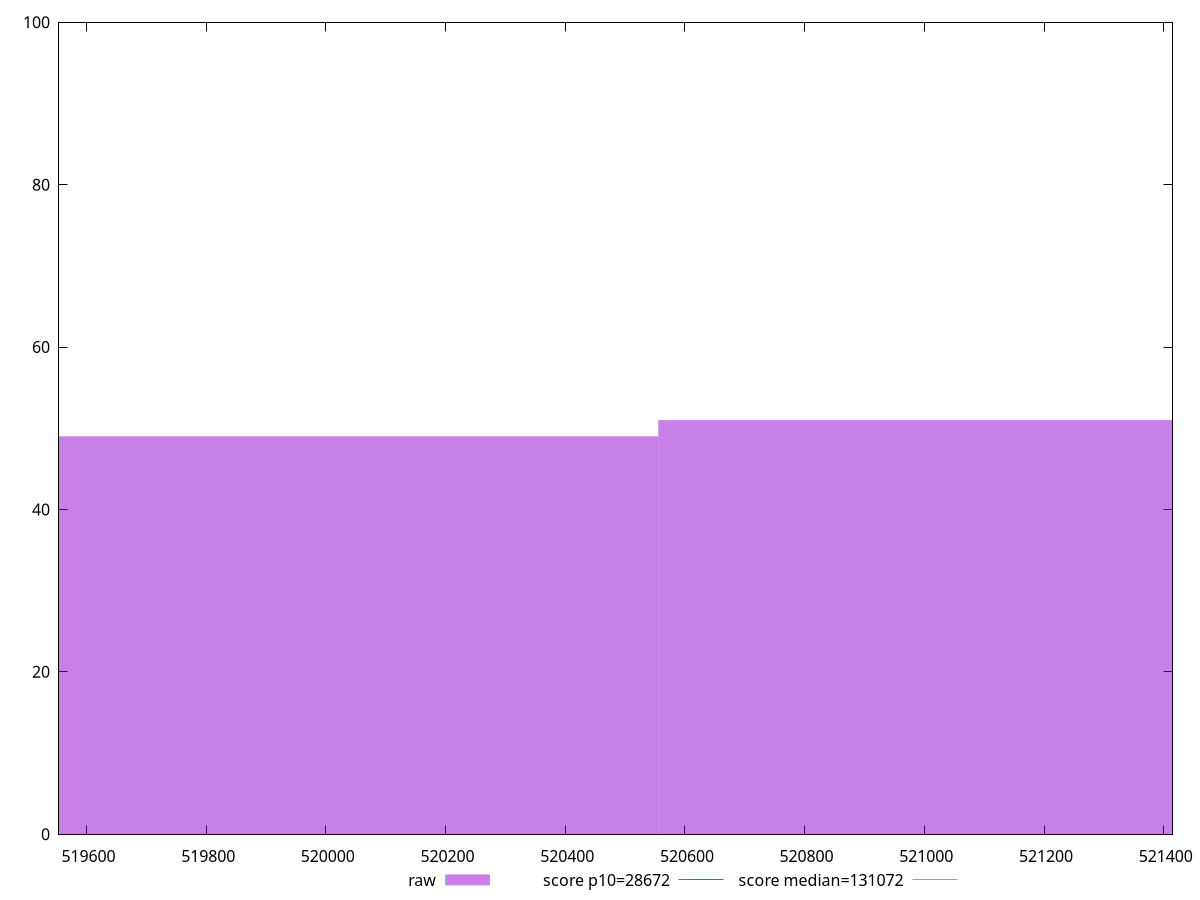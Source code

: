 reset

$raw <<EOF
519927.53877476935 49
521183.4023949983 51
EOF

set key outside below
set boxwidth 1255.8636202289115
set xrange [519554.15875461674:521414.67061506835]
set yrange [0:100]
set trange [0:100]
set style fill transparent solid 0.5 noborder

set parametric
set terminal svg size 640, 490 enhanced background rgb 'white'
set output "reprap/uses-long-cache-ttl/samples/pages+cached+noexternal+nomedia+nocss/raw/histogram.svg"

plot $raw title "raw" with boxes, \
     28672,t title "score p10=28672", \
     131072,t title "score median=131072"

reset
